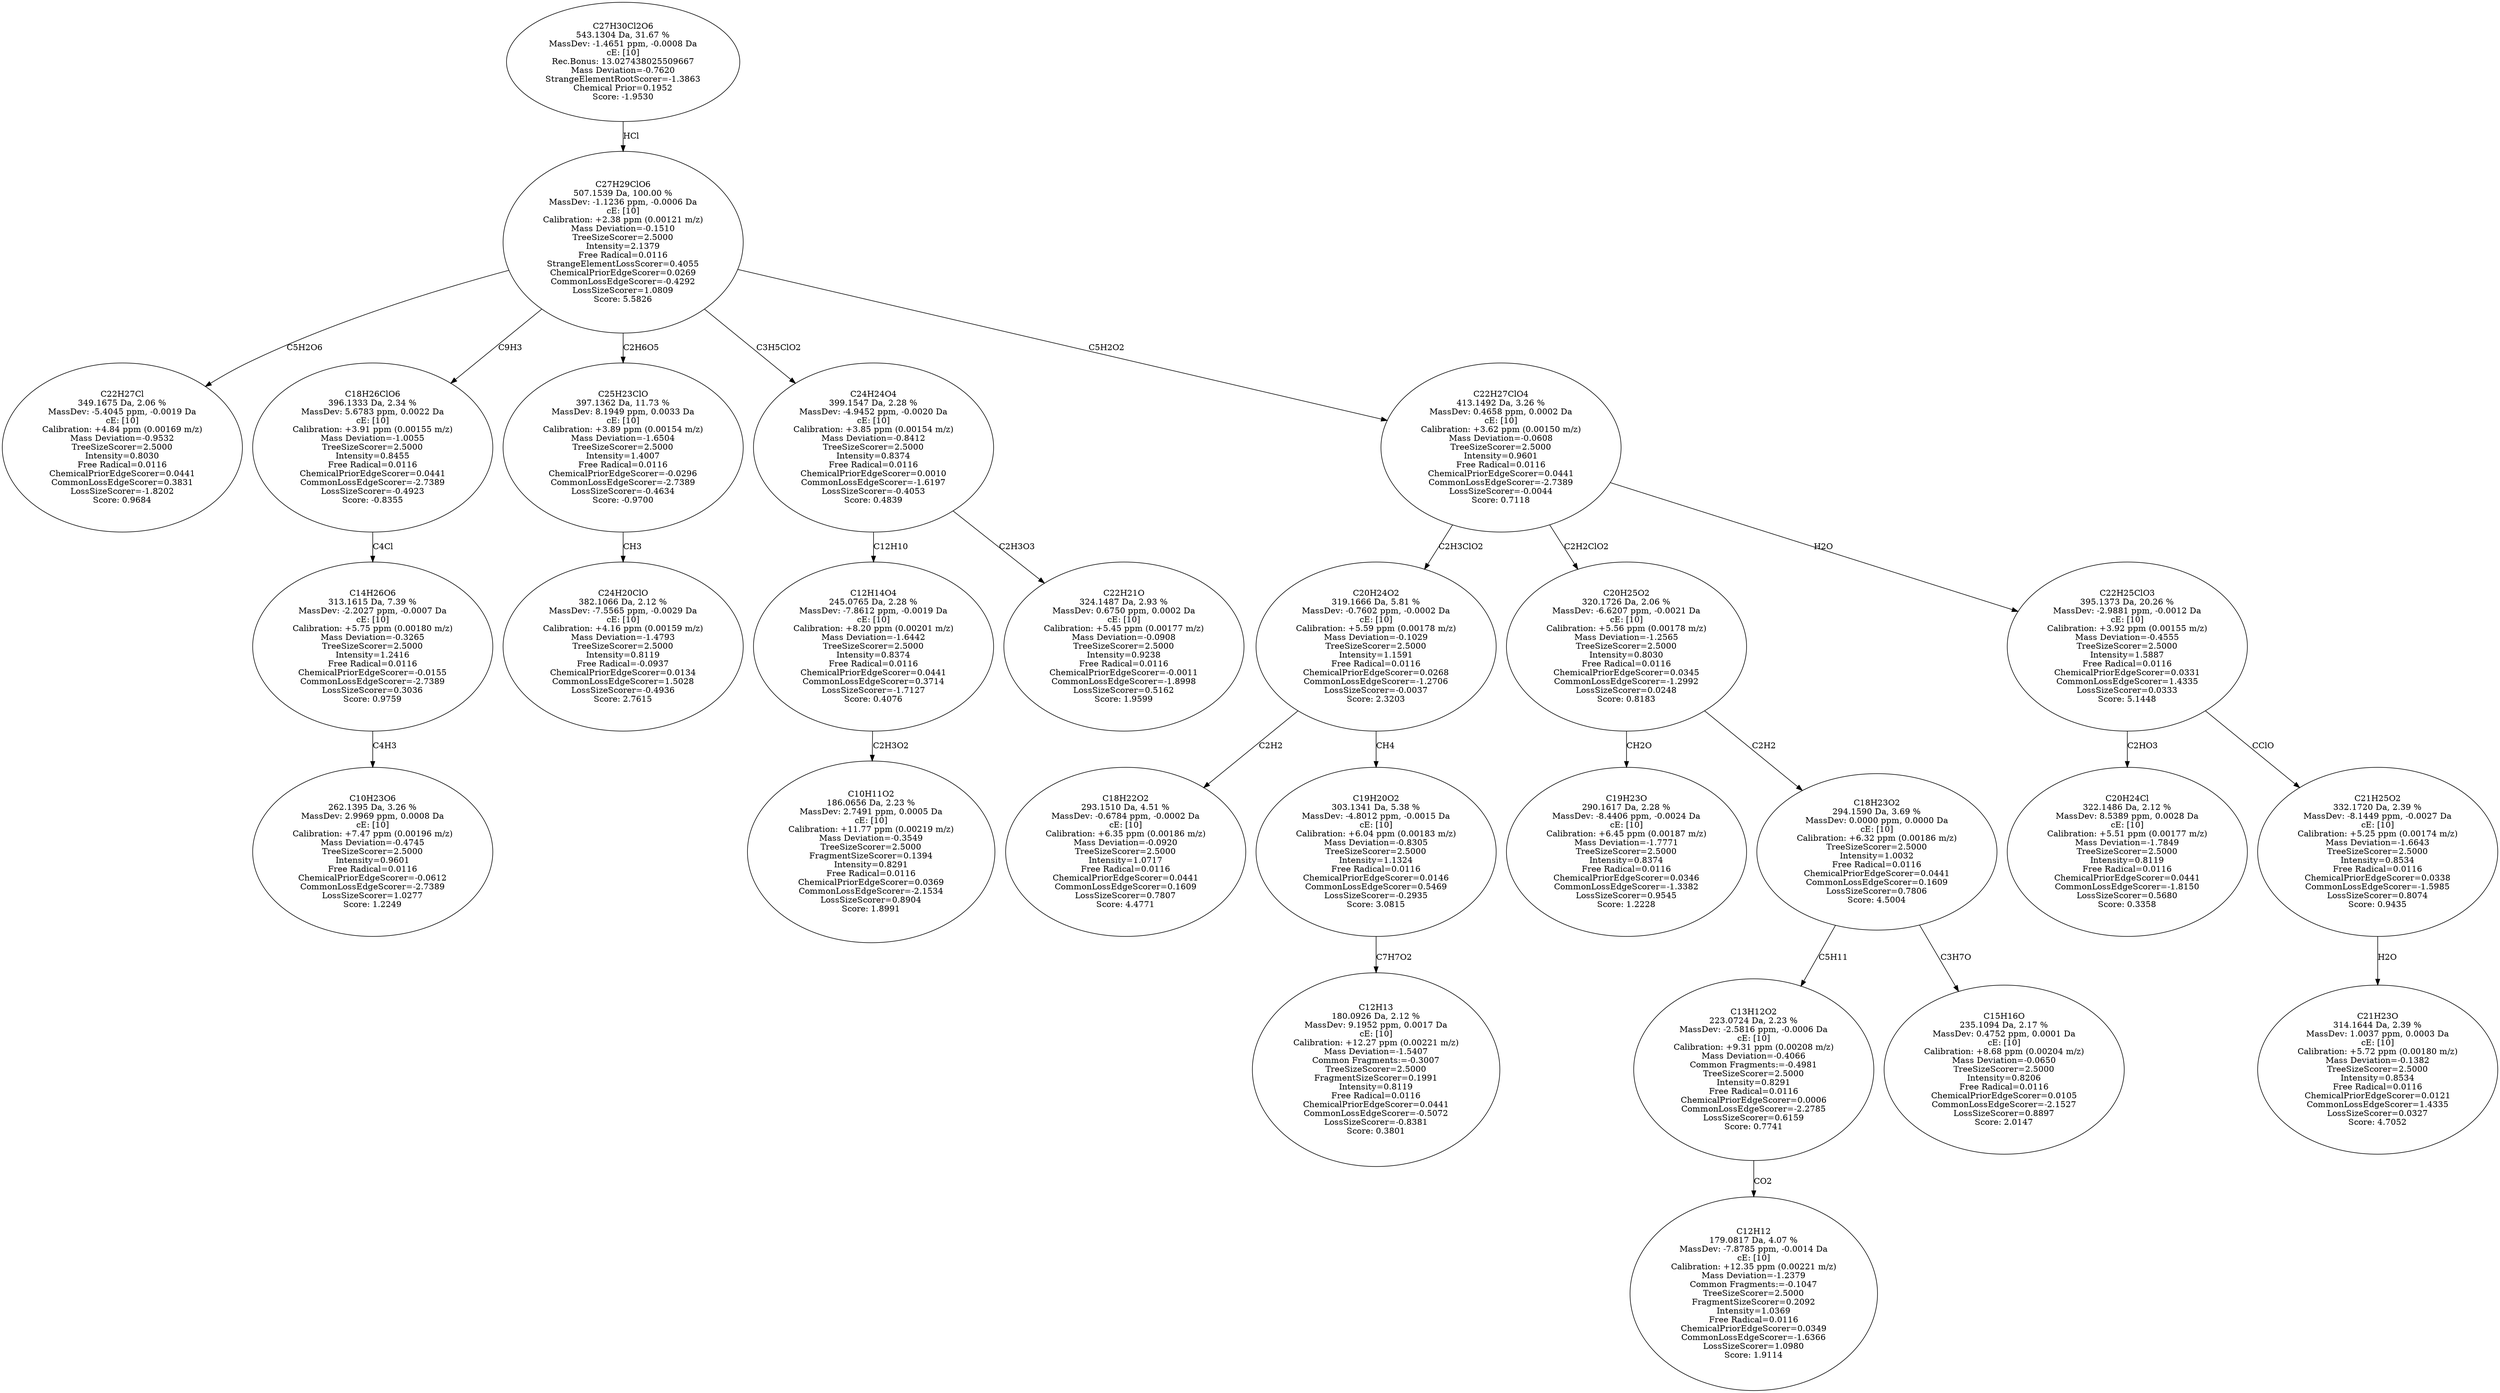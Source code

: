 strict digraph {
v1 [label="C22H27Cl\n349.1675 Da, 2.06 %\nMassDev: -5.4045 ppm, -0.0019 Da\ncE: [10]\nCalibration: +4.84 ppm (0.00169 m/z)\nMass Deviation=-0.9532\nTreeSizeScorer=2.5000\nIntensity=0.8030\nFree Radical=0.0116\nChemicalPriorEdgeScorer=0.0441\nCommonLossEdgeScorer=0.3831\nLossSizeScorer=-1.8202\nScore: 0.9684"];
v2 [label="C10H23O6\n262.1395 Da, 3.26 %\nMassDev: 2.9969 ppm, 0.0008 Da\ncE: [10]\nCalibration: +7.47 ppm (0.00196 m/z)\nMass Deviation=-0.4745\nTreeSizeScorer=2.5000\nIntensity=0.9601\nFree Radical=0.0116\nChemicalPriorEdgeScorer=-0.0612\nCommonLossEdgeScorer=-2.7389\nLossSizeScorer=1.0277\nScore: 1.2249"];
v3 [label="C14H26O6\n313.1615 Da, 7.39 %\nMassDev: -2.2027 ppm, -0.0007 Da\ncE: [10]\nCalibration: +5.75 ppm (0.00180 m/z)\nMass Deviation=-0.3265\nTreeSizeScorer=2.5000\nIntensity=1.2416\nFree Radical=0.0116\nChemicalPriorEdgeScorer=-0.0155\nCommonLossEdgeScorer=-2.7389\nLossSizeScorer=0.3036\nScore: 0.9759"];
v4 [label="C18H26ClO6\n396.1333 Da, 2.34 %\nMassDev: 5.6783 ppm, 0.0022 Da\ncE: [10]\nCalibration: +3.91 ppm (0.00155 m/z)\nMass Deviation=-1.0055\nTreeSizeScorer=2.5000\nIntensity=0.8455\nFree Radical=0.0116\nChemicalPriorEdgeScorer=0.0441\nCommonLossEdgeScorer=-2.7389\nLossSizeScorer=-0.4923\nScore: -0.8355"];
v5 [label="C24H20ClO\n382.1066 Da, 2.12 %\nMassDev: -7.5565 ppm, -0.0029 Da\ncE: [10]\nCalibration: +4.16 ppm (0.00159 m/z)\nMass Deviation=-1.4793\nTreeSizeScorer=2.5000\nIntensity=0.8119\nFree Radical=-0.0937\nChemicalPriorEdgeScorer=0.0134\nCommonLossEdgeScorer=1.5028\nLossSizeScorer=-0.4936\nScore: 2.7615"];
v6 [label="C25H23ClO\n397.1362 Da, 11.73 %\nMassDev: 8.1949 ppm, 0.0033 Da\ncE: [10]\nCalibration: +3.89 ppm (0.00154 m/z)\nMass Deviation=-1.6504\nTreeSizeScorer=2.5000\nIntensity=1.4007\nFree Radical=0.0116\nChemicalPriorEdgeScorer=-0.0296\nCommonLossEdgeScorer=-2.7389\nLossSizeScorer=-0.4634\nScore: -0.9700"];
v7 [label="C10H11O2\n186.0656 Da, 2.23 %\nMassDev: 2.7491 ppm, 0.0005 Da\ncE: [10]\nCalibration: +11.77 ppm (0.00219 m/z)\nMass Deviation=-0.3549\nTreeSizeScorer=2.5000\nFragmentSizeScorer=0.1394\nIntensity=0.8291\nFree Radical=0.0116\nChemicalPriorEdgeScorer=0.0369\nCommonLossEdgeScorer=-2.1534\nLossSizeScorer=0.8904\nScore: 1.8991"];
v8 [label="C12H14O4\n245.0765 Da, 2.28 %\nMassDev: -7.8612 ppm, -0.0019 Da\ncE: [10]\nCalibration: +8.20 ppm (0.00201 m/z)\nMass Deviation=-1.6442\nTreeSizeScorer=2.5000\nIntensity=0.8374\nFree Radical=0.0116\nChemicalPriorEdgeScorer=0.0441\nCommonLossEdgeScorer=0.3714\nLossSizeScorer=-1.7127\nScore: 0.4076"];
v9 [label="C22H21O\n324.1487 Da, 2.93 %\nMassDev: 0.6750 ppm, 0.0002 Da\ncE: [10]\nCalibration: +5.45 ppm (0.00177 m/z)\nMass Deviation=-0.0908\nTreeSizeScorer=2.5000\nIntensity=0.9238\nFree Radical=0.0116\nChemicalPriorEdgeScorer=-0.0011\nCommonLossEdgeScorer=-1.8998\nLossSizeScorer=0.5162\nScore: 1.9599"];
v10 [label="C24H24O4\n399.1547 Da, 2.28 %\nMassDev: -4.9452 ppm, -0.0020 Da\ncE: [10]\nCalibration: +3.85 ppm (0.00154 m/z)\nMass Deviation=-0.8412\nTreeSizeScorer=2.5000\nIntensity=0.8374\nFree Radical=0.0116\nChemicalPriorEdgeScorer=0.0010\nCommonLossEdgeScorer=-1.6197\nLossSizeScorer=-0.4053\nScore: 0.4839"];
v11 [label="C18H22O2\n293.1510 Da, 4.51 %\nMassDev: -0.6784 ppm, -0.0002 Da\ncE: [10]\nCalibration: +6.35 ppm (0.00186 m/z)\nMass Deviation=-0.0920\nTreeSizeScorer=2.5000\nIntensity=1.0717\nFree Radical=0.0116\nChemicalPriorEdgeScorer=0.0441\nCommonLossEdgeScorer=0.1609\nLossSizeScorer=0.7807\nScore: 4.4771"];
v12 [label="C12H13\n180.0926 Da, 2.12 %\nMassDev: 9.1952 ppm, 0.0017 Da\ncE: [10]\nCalibration: +12.27 ppm (0.00221 m/z)\nMass Deviation=-1.5407\nCommon Fragments:=-0.3007\nTreeSizeScorer=2.5000\nFragmentSizeScorer=0.1991\nIntensity=0.8119\nFree Radical=0.0116\nChemicalPriorEdgeScorer=0.0441\nCommonLossEdgeScorer=-0.5072\nLossSizeScorer=-0.8381\nScore: 0.3801"];
v13 [label="C19H20O2\n303.1341 Da, 5.38 %\nMassDev: -4.8012 ppm, -0.0015 Da\ncE: [10]\nCalibration: +6.04 ppm (0.00183 m/z)\nMass Deviation=-0.8305\nTreeSizeScorer=2.5000\nIntensity=1.1324\nFree Radical=0.0116\nChemicalPriorEdgeScorer=0.0146\nCommonLossEdgeScorer=0.5469\nLossSizeScorer=-0.2935\nScore: 3.0815"];
v14 [label="C20H24O2\n319.1666 Da, 5.81 %\nMassDev: -0.7602 ppm, -0.0002 Da\ncE: [10]\nCalibration: +5.59 ppm (0.00178 m/z)\nMass Deviation=-0.1029\nTreeSizeScorer=2.5000\nIntensity=1.1591\nFree Radical=0.0116\nChemicalPriorEdgeScorer=0.0268\nCommonLossEdgeScorer=-1.2706\nLossSizeScorer=-0.0037\nScore: 2.3203"];
v15 [label="C19H23O\n290.1617 Da, 2.28 %\nMassDev: -8.4406 ppm, -0.0024 Da\ncE: [10]\nCalibration: +6.45 ppm (0.00187 m/z)\nMass Deviation=-1.7771\nTreeSizeScorer=2.5000\nIntensity=0.8374\nFree Radical=0.0116\nChemicalPriorEdgeScorer=0.0346\nCommonLossEdgeScorer=-1.3382\nLossSizeScorer=0.9545\nScore: 1.2228"];
v16 [label="C12H12\n179.0817 Da, 4.07 %\nMassDev: -7.8785 ppm, -0.0014 Da\ncE: [10]\nCalibration: +12.35 ppm (0.00221 m/z)\nMass Deviation=-1.2379\nCommon Fragments:=-0.1047\nTreeSizeScorer=2.5000\nFragmentSizeScorer=0.2092\nIntensity=1.0369\nFree Radical=0.0116\nChemicalPriorEdgeScorer=0.0349\nCommonLossEdgeScorer=-1.6366\nLossSizeScorer=1.0980\nScore: 1.9114"];
v17 [label="C13H12O2\n223.0724 Da, 2.23 %\nMassDev: -2.5816 ppm, -0.0006 Da\ncE: [10]\nCalibration: +9.31 ppm (0.00208 m/z)\nMass Deviation=-0.4066\nCommon Fragments:=-0.4981\nTreeSizeScorer=2.5000\nIntensity=0.8291\nFree Radical=0.0116\nChemicalPriorEdgeScorer=0.0006\nCommonLossEdgeScorer=-2.2785\nLossSizeScorer=0.6159\nScore: 0.7741"];
v18 [label="C15H16O\n235.1094 Da, 2.17 %\nMassDev: 0.4752 ppm, 0.0001 Da\ncE: [10]\nCalibration: +8.68 ppm (0.00204 m/z)\nMass Deviation=-0.0650\nTreeSizeScorer=2.5000\nIntensity=0.8206\nFree Radical=0.0116\nChemicalPriorEdgeScorer=0.0105\nCommonLossEdgeScorer=-2.1527\nLossSizeScorer=0.8897\nScore: 2.0147"];
v19 [label="C18H23O2\n294.1590 Da, 3.69 %\nMassDev: 0.0000 ppm, 0.0000 Da\ncE: [10]\nCalibration: +6.32 ppm (0.00186 m/z)\nTreeSizeScorer=2.5000\nIntensity=1.0032\nFree Radical=0.0116\nChemicalPriorEdgeScorer=0.0441\nCommonLossEdgeScorer=0.1609\nLossSizeScorer=0.7806\nScore: 4.5004"];
v20 [label="C20H25O2\n320.1726 Da, 2.06 %\nMassDev: -6.6207 ppm, -0.0021 Da\ncE: [10]\nCalibration: +5.56 ppm (0.00178 m/z)\nMass Deviation=-1.2565\nTreeSizeScorer=2.5000\nIntensity=0.8030\nFree Radical=0.0116\nChemicalPriorEdgeScorer=0.0345\nCommonLossEdgeScorer=-1.2992\nLossSizeScorer=0.0248\nScore: 0.8183"];
v21 [label="C20H24Cl\n322.1486 Da, 2.12 %\nMassDev: 8.5389 ppm, 0.0028 Da\ncE: [10]\nCalibration: +5.51 ppm (0.00177 m/z)\nMass Deviation=-1.7849\nTreeSizeScorer=2.5000\nIntensity=0.8119\nFree Radical=0.0116\nChemicalPriorEdgeScorer=0.0441\nCommonLossEdgeScorer=-1.8150\nLossSizeScorer=0.5680\nScore: 0.3358"];
v22 [label="C21H23O\n314.1644 Da, 2.39 %\nMassDev: 1.0037 ppm, 0.0003 Da\ncE: [10]\nCalibration: +5.72 ppm (0.00180 m/z)\nMass Deviation=-0.1382\nTreeSizeScorer=2.5000\nIntensity=0.8534\nFree Radical=0.0116\nChemicalPriorEdgeScorer=0.0121\nCommonLossEdgeScorer=1.4335\nLossSizeScorer=0.0327\nScore: 4.7052"];
v23 [label="C21H25O2\n332.1720 Da, 2.39 %\nMassDev: -8.1449 ppm, -0.0027 Da\ncE: [10]\nCalibration: +5.25 ppm (0.00174 m/z)\nMass Deviation=-1.6643\nTreeSizeScorer=2.5000\nIntensity=0.8534\nFree Radical=0.0116\nChemicalPriorEdgeScorer=0.0338\nCommonLossEdgeScorer=-1.5985\nLossSizeScorer=0.8074\nScore: 0.9435"];
v24 [label="C22H25ClO3\n395.1373 Da, 20.26 %\nMassDev: -2.9881 ppm, -0.0012 Da\ncE: [10]\nCalibration: +3.92 ppm (0.00155 m/z)\nMass Deviation=-0.4555\nTreeSizeScorer=2.5000\nIntensity=1.5887\nFree Radical=0.0116\nChemicalPriorEdgeScorer=0.0331\nCommonLossEdgeScorer=1.4335\nLossSizeScorer=0.0333\nScore: 5.1448"];
v25 [label="C22H27ClO4\n413.1492 Da, 3.26 %\nMassDev: 0.4658 ppm, 0.0002 Da\ncE: [10]\nCalibration: +3.62 ppm (0.00150 m/z)\nMass Deviation=-0.0608\nTreeSizeScorer=2.5000\nIntensity=0.9601\nFree Radical=0.0116\nChemicalPriorEdgeScorer=0.0441\nCommonLossEdgeScorer=-2.7389\nLossSizeScorer=-0.0044\nScore: 0.7118"];
v26 [label="C27H29ClO6\n507.1539 Da, 100.00 %\nMassDev: -1.1236 ppm, -0.0006 Da\ncE: [10]\nCalibration: +2.38 ppm (0.00121 m/z)\nMass Deviation=-0.1510\nTreeSizeScorer=2.5000\nIntensity=2.1379\nFree Radical=0.0116\nStrangeElementLossScorer=0.4055\nChemicalPriorEdgeScorer=0.0269\nCommonLossEdgeScorer=-0.4292\nLossSizeScorer=1.0809\nScore: 5.5826"];
v27 [label="C27H30Cl2O6\n543.1304 Da, 31.67 %\nMassDev: -1.4651 ppm, -0.0008 Da\ncE: [10]\nRec.Bonus: 13.027438025509667\nMass Deviation=-0.7620\nStrangeElementRootScorer=-1.3863\nChemical Prior=0.1952\nScore: -1.9530"];
v26 -> v1 [label="C5H2O6"];
v3 -> v2 [label="C4H3"];
v4 -> v3 [label="C4Cl"];
v26 -> v4 [label="C9H3"];
v6 -> v5 [label="CH3"];
v26 -> v6 [label="C2H6O5"];
v8 -> v7 [label="C2H3O2"];
v10 -> v8 [label="C12H10"];
v10 -> v9 [label="C2H3O3"];
v26 -> v10 [label="C3H5ClO2"];
v14 -> v11 [label="C2H2"];
v13 -> v12 [label="C7H7O2"];
v14 -> v13 [label="CH4"];
v25 -> v14 [label="C2H3ClO2"];
v20 -> v15 [label="CH2O"];
v17 -> v16 [label="CO2"];
v19 -> v17 [label="C5H11"];
v19 -> v18 [label="C3H7O"];
v20 -> v19 [label="C2H2"];
v25 -> v20 [label="C2H2ClO2"];
v24 -> v21 [label="C2HO3"];
v23 -> v22 [label="H2O"];
v24 -> v23 [label="CClO"];
v25 -> v24 [label="H2O"];
v26 -> v25 [label="C5H2O2"];
v27 -> v26 [label="HCl"];
}
